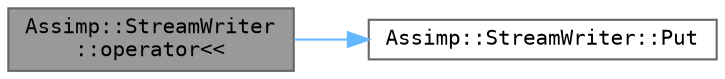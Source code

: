digraph "Assimp::StreamWriter::operator&lt;&lt;"
{
 // LATEX_PDF_SIZE
  bgcolor="transparent";
  edge [fontname=Terminal,fontsize=10,labelfontname=Helvetica,labelfontsize=10];
  node [fontname=Terminal,fontsize=10,shape=box,height=0.2,width=0.4];
  rankdir="LR";
  Node1 [label="Assimp::StreamWriter\l::operator\<\<",height=0.2,width=0.4,color="gray40", fillcolor="grey60", style="filled", fontcolor="black",tooltip=" "];
  Node1 -> Node2 [color="steelblue1",style="solid"];
  Node2 [label="Assimp::StreamWriter::Put",height=0.2,width=0.4,color="grey40", fillcolor="white", style="filled",URL="$class_assimp_1_1_stream_writer.html#a7219b4acc925ba6890e77ff997e4dc4a",tooltip=" "];
}
